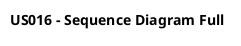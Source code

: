 @startuml

title US016 - Sequence Diagram Full

skinparam monochrome true
skinparam packageStyle rectangle
skinparam shadowing false

@enduml